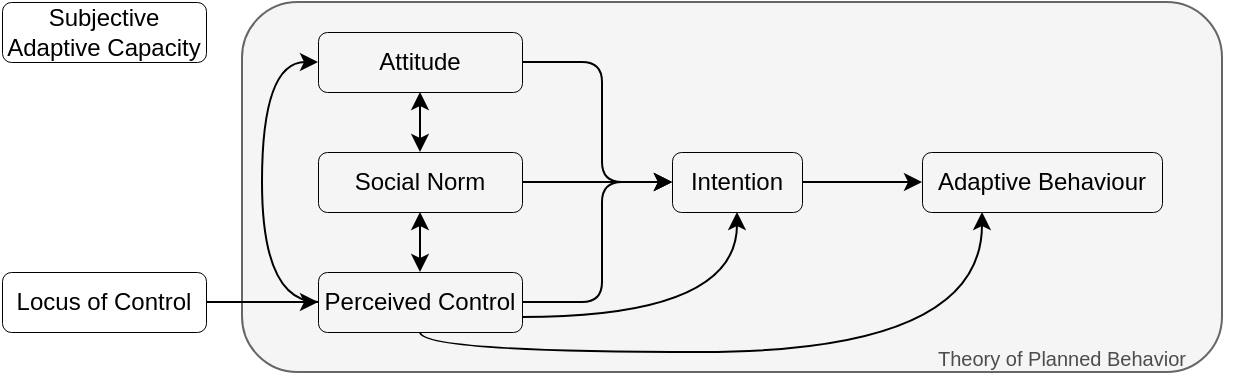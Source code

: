 <mxfile version="26.0.10">
  <diagram name="Page-1" id="_mKImdJtYSdmslTn-wdf">
    <mxGraphModel dx="606" dy="386" grid="1" gridSize="10" guides="1" tooltips="1" connect="1" arrows="1" fold="1" page="1" pageScale="1" pageWidth="850" pageHeight="1100" math="0" shadow="0">
      <root>
        <mxCell id="0" />
        <mxCell id="1" parent="0" />
        <mxCell id="xCPVz_zTYaMDrQWWXTra-14" value="" style="rounded=1;whiteSpace=wrap;html=1;fillColor=#f5f5f5;fontColor=#333333;strokeColor=#666666;" vertex="1" parent="1">
          <mxGeometry x="210" y="155" width="490" height="185" as="geometry" />
        </mxCell>
        <mxCell id="xCPVz_zTYaMDrQWWXTra-7" style="edgeStyle=orthogonalEdgeStyle;rounded=1;orthogonalLoop=1;jettySize=auto;html=1;exitX=1;exitY=0.5;exitDx=0;exitDy=0;curved=0;" edge="1" parent="1" source="xCPVz_zTYaMDrQWWXTra-1" target="xCPVz_zTYaMDrQWWXTra-4">
          <mxGeometry relative="1" as="geometry">
            <mxPoint x="339" y="185" as="sourcePoint" />
            <mxPoint x="424" y="245" as="targetPoint" />
            <Array as="points">
              <mxPoint x="390" y="185" />
              <mxPoint x="390" y="245" />
            </Array>
          </mxGeometry>
        </mxCell>
        <mxCell id="xCPVz_zTYaMDrQWWXTra-1" value="Attitude" style="text;html=1;align=center;verticalAlign=middle;whiteSpace=wrap;rounded=1;strokeColor=default;strokeWidth=0.5;" vertex="1" parent="1">
          <mxGeometry x="248" y="170" width="102" height="30" as="geometry" />
        </mxCell>
        <mxCell id="xCPVz_zTYaMDrQWWXTra-8" style="edgeStyle=orthogonalEdgeStyle;rounded=1;orthogonalLoop=1;jettySize=auto;html=1;exitX=1;exitY=0.5;exitDx=0;exitDy=0;curved=0;entryX=0;entryY=0.5;entryDx=0;entryDy=0;" edge="1" parent="1" source="xCPVz_zTYaMDrQWWXTra-2" target="xCPVz_zTYaMDrQWWXTra-4">
          <mxGeometry relative="1" as="geometry">
            <mxPoint x="430" y="245" as="targetPoint" />
          </mxGeometry>
        </mxCell>
        <mxCell id="xCPVz_zTYaMDrQWWXTra-16" style="edgeStyle=orthogonalEdgeStyle;rounded=0;orthogonalLoop=1;jettySize=auto;html=1;exitX=0.5;exitY=0;exitDx=0;exitDy=0;entryX=0.5;entryY=1;entryDx=0;entryDy=0;endArrow=classic;startFill=1;startArrow=classic;endFill=1;curved=1;" edge="1" parent="1" source="xCPVz_zTYaMDrQWWXTra-2" target="xCPVz_zTYaMDrQWWXTra-1">
          <mxGeometry relative="1" as="geometry" />
        </mxCell>
        <mxCell id="xCPVz_zTYaMDrQWWXTra-17" style="edgeStyle=orthogonalEdgeStyle;rounded=0;orthogonalLoop=1;jettySize=auto;html=1;exitX=0.5;exitY=1;exitDx=0;exitDy=0;entryX=0.5;entryY=0;entryDx=0;entryDy=0;startArrow=classic;startFill=1;" edge="1" parent="1" source="xCPVz_zTYaMDrQWWXTra-2" target="xCPVz_zTYaMDrQWWXTra-3">
          <mxGeometry relative="1" as="geometry" />
        </mxCell>
        <mxCell id="xCPVz_zTYaMDrQWWXTra-2" value="Social Norm" style="text;html=1;align=center;verticalAlign=middle;whiteSpace=wrap;rounded=1;strokeColor=default;strokeWidth=0.5;" vertex="1" parent="1">
          <mxGeometry x="248" y="230" width="102" height="30" as="geometry" />
        </mxCell>
        <mxCell id="xCPVz_zTYaMDrQWWXTra-9" style="edgeStyle=orthogonalEdgeStyle;rounded=1;orthogonalLoop=1;jettySize=auto;html=1;exitX=1;exitY=0.5;exitDx=0;exitDy=0;entryX=0;entryY=0.5;entryDx=0;entryDy=0;curved=0;" edge="1" parent="1" source="xCPVz_zTYaMDrQWWXTra-3" target="xCPVz_zTYaMDrQWWXTra-4">
          <mxGeometry relative="1" as="geometry">
            <Array as="points">
              <mxPoint x="390" y="305" />
              <mxPoint x="390" y="245" />
            </Array>
          </mxGeometry>
        </mxCell>
        <mxCell id="xCPVz_zTYaMDrQWWXTra-11" style="edgeStyle=orthogonalEdgeStyle;rounded=0;orthogonalLoop=1;jettySize=auto;html=1;exitX=0.5;exitY=1;exitDx=0;exitDy=0;entryX=0.25;entryY=1;entryDx=0;entryDy=0;curved=1;" edge="1" parent="1" source="xCPVz_zTYaMDrQWWXTra-3" target="xCPVz_zTYaMDrQWWXTra-5">
          <mxGeometry relative="1" as="geometry">
            <Array as="points">
              <mxPoint x="299" y="330" />
              <mxPoint x="580" y="330" />
            </Array>
          </mxGeometry>
        </mxCell>
        <mxCell id="xCPVz_zTYaMDrQWWXTra-12" style="edgeStyle=orthogonalEdgeStyle;rounded=0;orthogonalLoop=1;jettySize=auto;html=1;exitX=1;exitY=0.75;exitDx=0;exitDy=0;curved=1;" edge="1" parent="1" source="xCPVz_zTYaMDrQWWXTra-3" target="xCPVz_zTYaMDrQWWXTra-4">
          <mxGeometry relative="1" as="geometry" />
        </mxCell>
        <mxCell id="xCPVz_zTYaMDrQWWXTra-18" style="edgeStyle=orthogonalEdgeStyle;rounded=0;orthogonalLoop=1;jettySize=auto;html=1;exitX=0;exitY=0.5;exitDx=0;exitDy=0;entryX=0;entryY=0.5;entryDx=0;entryDy=0;curved=1;" edge="1" parent="1" source="xCPVz_zTYaMDrQWWXTra-3" target="xCPVz_zTYaMDrQWWXTra-1">
          <mxGeometry relative="1" as="geometry">
            <Array as="points">
              <mxPoint x="220" y="305" />
              <mxPoint x="220" y="185" />
            </Array>
          </mxGeometry>
        </mxCell>
        <mxCell id="xCPVz_zTYaMDrQWWXTra-3" value="Perceived Control" style="text;html=1;align=center;verticalAlign=middle;whiteSpace=wrap;rounded=1;strokeColor=default;strokeWidth=0.5;" vertex="1" parent="1">
          <mxGeometry x="248" y="290" width="102" height="30" as="geometry" />
        </mxCell>
        <mxCell id="xCPVz_zTYaMDrQWWXTra-13" style="edgeStyle=orthogonalEdgeStyle;rounded=0;orthogonalLoop=1;jettySize=auto;html=1;exitX=1;exitY=0.5;exitDx=0;exitDy=0;entryX=0;entryY=0.5;entryDx=0;entryDy=0;" edge="1" parent="1" source="xCPVz_zTYaMDrQWWXTra-4" target="xCPVz_zTYaMDrQWWXTra-5">
          <mxGeometry relative="1" as="geometry" />
        </mxCell>
        <mxCell id="xCPVz_zTYaMDrQWWXTra-4" value="Intention" style="text;html=1;align=center;verticalAlign=middle;whiteSpace=wrap;rounded=1;strokeColor=default;strokeWidth=0.5;" vertex="1" parent="1">
          <mxGeometry x="425" y="230" width="65" height="30" as="geometry" />
        </mxCell>
        <mxCell id="xCPVz_zTYaMDrQWWXTra-5" value="Adaptive Behaviour" style="text;html=1;align=center;verticalAlign=middle;whiteSpace=wrap;rounded=1;strokeColor=default;strokeWidth=0.5;" vertex="1" parent="1">
          <mxGeometry x="550" y="230" width="120" height="30" as="geometry" />
        </mxCell>
        <mxCell id="xCPVz_zTYaMDrQWWXTra-10" style="edgeStyle=orthogonalEdgeStyle;rounded=1;orthogonalLoop=1;jettySize=auto;html=1;exitX=1;exitY=0.5;exitDx=0;exitDy=0;entryX=0;entryY=0.5;entryDx=0;entryDy=0;curved=0;" edge="1" parent="1" source="xCPVz_zTYaMDrQWWXTra-6" target="xCPVz_zTYaMDrQWWXTra-3">
          <mxGeometry relative="1" as="geometry" />
        </mxCell>
        <mxCell id="xCPVz_zTYaMDrQWWXTra-6" value="Locus of Control" style="text;html=1;align=center;verticalAlign=middle;whiteSpace=wrap;rounded=1;strokeColor=default;fillColor=default;strokeWidth=0.5;" vertex="1" parent="1">
          <mxGeometry x="90" y="290" width="102" height="30" as="geometry" />
        </mxCell>
        <mxCell id="xCPVz_zTYaMDrQWWXTra-15" value="&lt;font style=&quot;color: rgb(77, 77, 77);&quot;&gt;Theory of Planned Behavior&lt;/font&gt;" style="text;html=1;align=center;verticalAlign=middle;whiteSpace=wrap;rounded=0;fontSize=10;" vertex="1" parent="1">
          <mxGeometry x="535" y="318" width="170" height="30" as="geometry" />
        </mxCell>
        <mxCell id="xCPVz_zTYaMDrQWWXTra-19" value="Subjective Adaptive Capacity" style="text;html=1;align=center;verticalAlign=middle;whiteSpace=wrap;rounded=1;strokeColor=default;strokeWidth=0.5;" vertex="1" parent="1">
          <mxGeometry x="90" y="155" width="102" height="30" as="geometry" />
        </mxCell>
      </root>
    </mxGraphModel>
  </diagram>
</mxfile>
